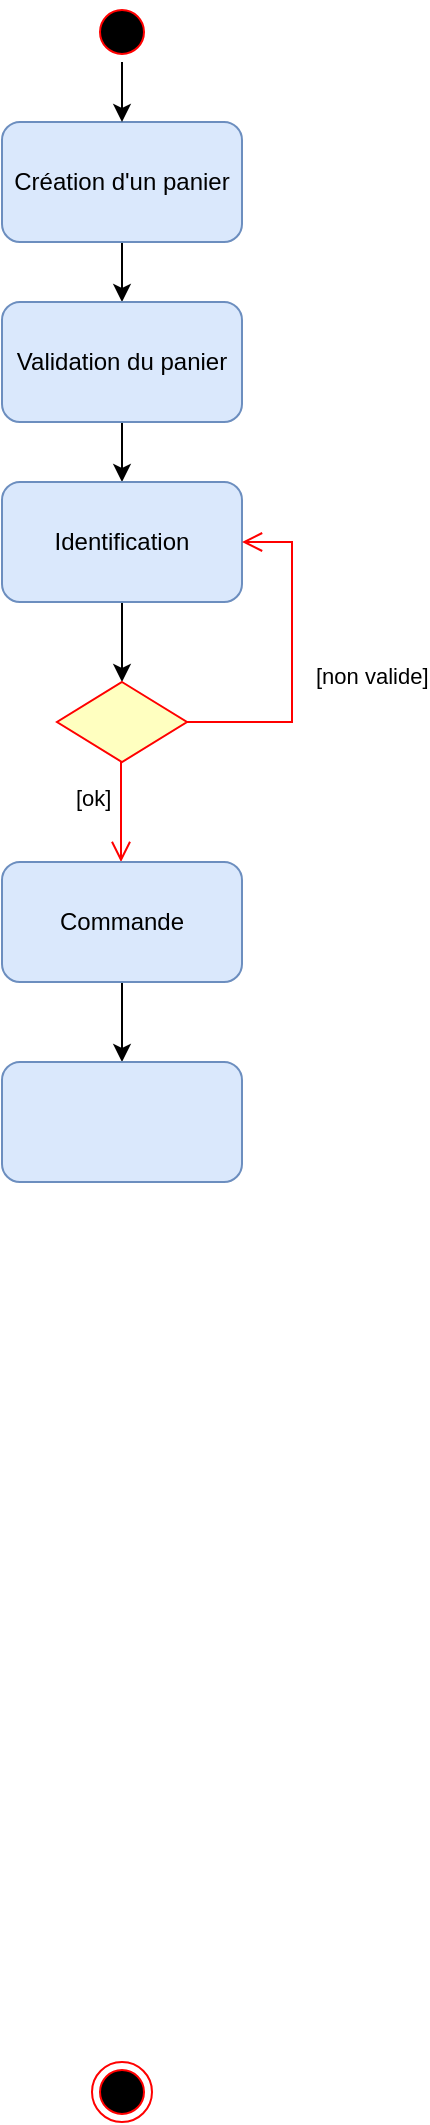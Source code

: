 <mxfile version="20.5.3" type="github">
  <diagram id="H5IJ8XWs5-9HHultcfg_" name="Page-1">
    <mxGraphModel dx="1673" dy="965" grid="1" gridSize="10" guides="1" tooltips="1" connect="1" arrows="1" fold="1" page="1" pageScale="1" pageWidth="827" pageHeight="1169" math="0" shadow="0">
      <root>
        <mxCell id="0" />
        <mxCell id="1" parent="0" />
        <mxCell id="RZd-9zX9yJSsU6LpEiTB-11" value="" style="edgeStyle=orthogonalEdgeStyle;rounded=0;orthogonalLoop=1;jettySize=auto;html=1;" edge="1" parent="1" source="RZd-9zX9yJSsU6LpEiTB-6" target="RZd-9zX9yJSsU6LpEiTB-8">
          <mxGeometry relative="1" as="geometry" />
        </mxCell>
        <mxCell id="RZd-9zX9yJSsU6LpEiTB-6" value="Création d&#39;un panier" style="rounded=1;whiteSpace=wrap;html=1;fillColor=#dae8fc;strokeColor=#6c8ebf;" vertex="1" parent="1">
          <mxGeometry x="140" y="120" width="120" height="60" as="geometry" />
        </mxCell>
        <mxCell id="RZd-9zX9yJSsU6LpEiTB-7" value="" style="edgeStyle=orthogonalEdgeStyle;rounded=0;orthogonalLoop=1;jettySize=auto;html=1;" edge="1" parent="1" source="RZd-9zX9yJSsU6LpEiTB-1" target="RZd-9zX9yJSsU6LpEiTB-6">
          <mxGeometry relative="1" as="geometry" />
        </mxCell>
        <mxCell id="RZd-9zX9yJSsU6LpEiTB-1" value="" style="ellipse;html=1;shape=startState;fillColor=#000000;strokeColor=#ff0000;" vertex="1" parent="1">
          <mxGeometry x="185" y="60" width="30" height="30" as="geometry" />
        </mxCell>
        <mxCell id="RZd-9zX9yJSsU6LpEiTB-3" value="" style="ellipse;html=1;shape=endState;fillColor=#000000;strokeColor=#ff0000;" vertex="1" parent="1">
          <mxGeometry x="185" y="1090" width="30" height="30" as="geometry" />
        </mxCell>
        <mxCell id="RZd-9zX9yJSsU6LpEiTB-10" value="" style="edgeStyle=orthogonalEdgeStyle;rounded=0;orthogonalLoop=1;jettySize=auto;html=1;" edge="1" parent="1" source="RZd-9zX9yJSsU6LpEiTB-8" target="RZd-9zX9yJSsU6LpEiTB-9">
          <mxGeometry relative="1" as="geometry" />
        </mxCell>
        <mxCell id="RZd-9zX9yJSsU6LpEiTB-8" value="Validation du panier" style="rounded=1;whiteSpace=wrap;html=1;fillColor=#dae8fc;strokeColor=#6c8ebf;" vertex="1" parent="1">
          <mxGeometry x="140" y="210" width="120" height="60" as="geometry" />
        </mxCell>
        <mxCell id="RZd-9zX9yJSsU6LpEiTB-22" value="" style="edgeStyle=orthogonalEdgeStyle;rounded=0;orthogonalLoop=1;jettySize=auto;html=1;" edge="1" parent="1" source="RZd-9zX9yJSsU6LpEiTB-9" target="RZd-9zX9yJSsU6LpEiTB-19">
          <mxGeometry relative="1" as="geometry" />
        </mxCell>
        <mxCell id="RZd-9zX9yJSsU6LpEiTB-9" value="Identification" style="rounded=1;whiteSpace=wrap;html=1;fillColor=#dae8fc;strokeColor=#6c8ebf;" vertex="1" parent="1">
          <mxGeometry x="140" y="300" width="120" height="60" as="geometry" />
        </mxCell>
        <mxCell id="RZd-9zX9yJSsU6LpEiTB-19" value="" style="rhombus;whiteSpace=wrap;html=1;fillColor=#ffffc0;strokeColor=#ff0000;" vertex="1" parent="1">
          <mxGeometry x="167.5" y="400" width="65" height="40" as="geometry" />
        </mxCell>
        <mxCell id="RZd-9zX9yJSsU6LpEiTB-20" value="[non valide]" style="edgeStyle=orthogonalEdgeStyle;html=1;align=left;verticalAlign=bottom;endArrow=open;endSize=8;strokeColor=#ff0000;rounded=0;entryX=1;entryY=0.5;entryDx=0;entryDy=0;" edge="1" source="RZd-9zX9yJSsU6LpEiTB-19" parent="1" target="RZd-9zX9yJSsU6LpEiTB-9">
          <mxGeometry x="-0.208" y="-10" relative="1" as="geometry">
            <mxPoint x="265" y="460" as="targetPoint" />
            <Array as="points">
              <mxPoint x="285" y="420" />
              <mxPoint x="285" y="330" />
            </Array>
            <mxPoint as="offset" />
          </mxGeometry>
        </mxCell>
        <mxCell id="RZd-9zX9yJSsU6LpEiTB-21" value="[ok]" style="edgeStyle=orthogonalEdgeStyle;html=1;align=left;verticalAlign=top;endArrow=open;endSize=8;strokeColor=#ff0000;rounded=0;" edge="1" parent="1">
          <mxGeometry x="-0.5" y="-25" relative="1" as="geometry">
            <mxPoint x="199.5" y="490" as="targetPoint" />
            <mxPoint x="199.5" y="450" as="sourcePoint" />
            <Array as="points">
              <mxPoint x="199.5" y="440" />
              <mxPoint x="199.5" y="440" />
            </Array>
            <mxPoint as="offset" />
          </mxGeometry>
        </mxCell>
        <mxCell id="RZd-9zX9yJSsU6LpEiTB-28" value="" style="edgeStyle=orthogonalEdgeStyle;rounded=0;orthogonalLoop=1;jettySize=auto;html=1;" edge="1" parent="1" source="RZd-9zX9yJSsU6LpEiTB-23" target="RZd-9zX9yJSsU6LpEiTB-25">
          <mxGeometry relative="1" as="geometry" />
        </mxCell>
        <mxCell id="RZd-9zX9yJSsU6LpEiTB-23" value="Commande" style="rounded=1;whiteSpace=wrap;html=1;fillColor=#dae8fc;strokeColor=#6c8ebf;" vertex="1" parent="1">
          <mxGeometry x="140" y="490" width="120" height="60" as="geometry" />
        </mxCell>
        <mxCell id="RZd-9zX9yJSsU6LpEiTB-25" value="" style="rounded=1;whiteSpace=wrap;html=1;fillColor=#dae8fc;strokeColor=#6c8ebf;" vertex="1" parent="1">
          <mxGeometry x="140" y="590" width="120" height="60" as="geometry" />
        </mxCell>
      </root>
    </mxGraphModel>
  </diagram>
</mxfile>

